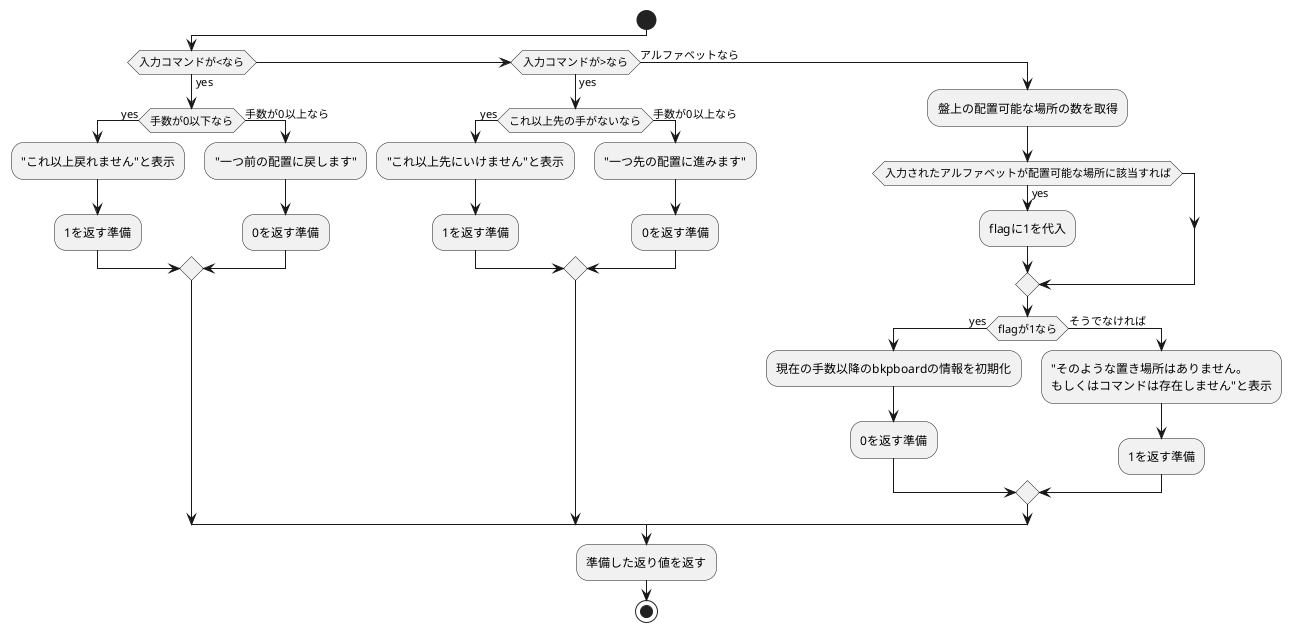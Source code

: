 @startuml inputStonePosition
start
if(入力コマンドが<なら)then (yes)
    if(手数が0以下なら)then (yes)
        :"これ以上戻れません"と表示;
        :1を返す準備;
    else (手数が0以上なら) 
        :"一つ前の配置に戻します";
        :0を返す準備;
    endif
elseif(入力コマンドが>なら)then (yes)
    if(これ以上先の手がないなら)then (yes)
        :"これ以上先にいけません"と表示;
        :1を返す準備;
    else (手数が0以上なら) 
        :"一つ先の配置に進みます";
        :0を返す準備;
    endif
else (アルファベットなら)
    :盤上の配置可能な場所の数を取得;
    if(入力されたアルファベットが配置可能な場所に該当すれば)then (yes)
        :flagに1を代入;
    endif
    if(flagが1なら)then (yes)
        :現在の手数以降のbkpboardの情報を初期化;
        :0を返す準備;
    else (そうでなければ)
        :"そのような置き場所はありません。
        もしくはコマンドは存在しません"と表示;
        :1を返す準備;
    endif
endif
:準備した返り値を返す;
stop
@enduml